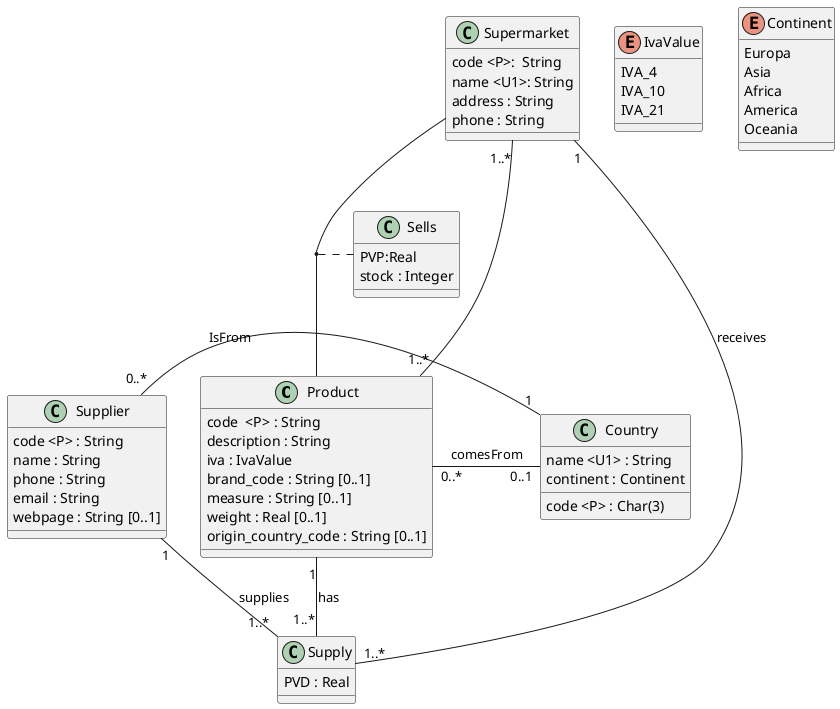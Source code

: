 @startuml




Class Product
{
code  <P> : String
description : String
iva : IvaValue
brand_code : String [0..1]
measure : String [0..1]
weight : Real [0..1]
origin_country_code : String [0..1]
}

class Supermarket
{
code <P>:  String
name <U1>: String
address : String
phone : String
}

Class Country
{
code <P> : Char(3)
name <U1> : String
continent : Continent
}


Class Supplier
{
code <P> : String
name : String
phone : String
email : String
webpage : String [0..1]
}

Class Supply
{
PVD : Real
}




(Supermarket, Product) .. Sells

class Sells {
  PVP:Real
  stock : Integer
}

enum IvaValue
{
IVA_4
IVA_10
IVA_21
}

enum Continent
{
Europa
Asia
Africa
America
Oceania
}


Product  "0..*"- "0..1" Country : comesFrom
Product  "1"-- "1..*" Supply : has
Supplier "0..*"- "1" Country : IsFrom
Supplier "1"- "1..*" Supply : supplies
Supermarket  "1"- "1..*" Supply : receives
Supermarket "1..*" - "1..*" Product

@enduml